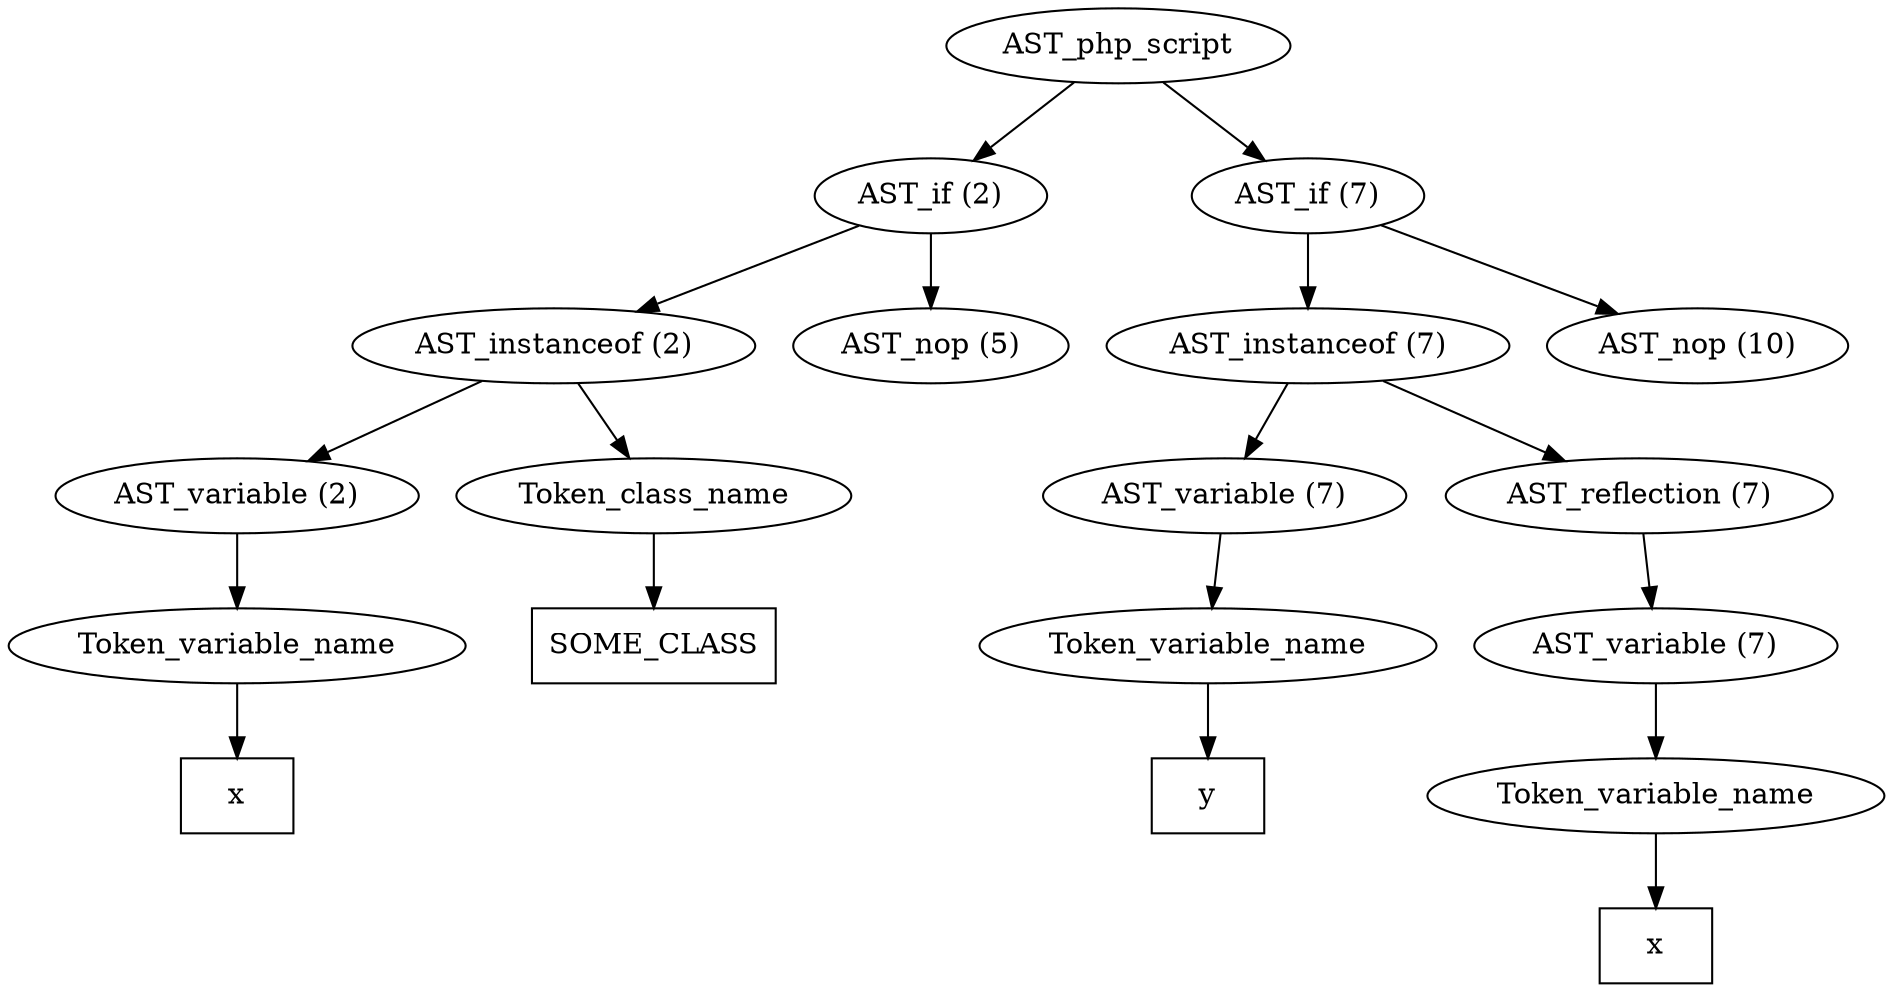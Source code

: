 /*
 * AST in dot format generated by phc -- the PHP compiler
 */

digraph AST {
node_0 [label="AST_php_script"];
node_1 [label="AST_if (2)"];
node_2 [label="AST_instanceof (2)"];
node_3 [label="AST_variable (2)"];
node_4 [label="Token_variable_name"];
node_5 [label="x", shape=box]
node_4 -> node_5;
node_3 -> node_4;
node_6 [label="Token_class_name"];
node_7 [label="SOME_CLASS", shape=box]
node_6 -> node_7;
node_2 -> node_6;
node_2 -> node_3;
node_8 [label="AST_nop (5)"];
node_1 -> node_8;
node_1 -> node_2;
node_9 [label="AST_if (7)"];
node_10 [label="AST_instanceof (7)"];
node_11 [label="AST_variable (7)"];
node_12 [label="Token_variable_name"];
node_13 [label="y", shape=box]
node_12 -> node_13;
node_11 -> node_12;
node_14 [label="AST_reflection (7)"];
node_15 [label="AST_variable (7)"];
node_16 [label="Token_variable_name"];
node_17 [label="x", shape=box]
node_16 -> node_17;
node_15 -> node_16;
node_14 -> node_15;
node_10 -> node_14;
node_10 -> node_11;
node_18 [label="AST_nop (10)"];
node_9 -> node_18;
node_9 -> node_10;
node_0 -> node_9;
node_0 -> node_1;
}
